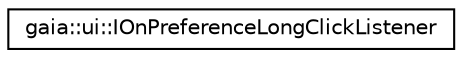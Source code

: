 digraph G
{
  edge [fontname="Helvetica",fontsize="10",labelfontname="Helvetica",labelfontsize="10"];
  node [fontname="Helvetica",fontsize="10",shape=record];
  rankdir=LR;
  Node1 [label="gaia::ui::IOnPreferenceLongClickListener",height=0.2,width=0.4,color="black", fillcolor="white", style="filled",URL="$d3/d3d/classgaia_1_1ui_1_1_i_on_preference_long_click_listener.html",tooltip="Interface definition for a callback to be invoked when a Preference is clicked."];
}
